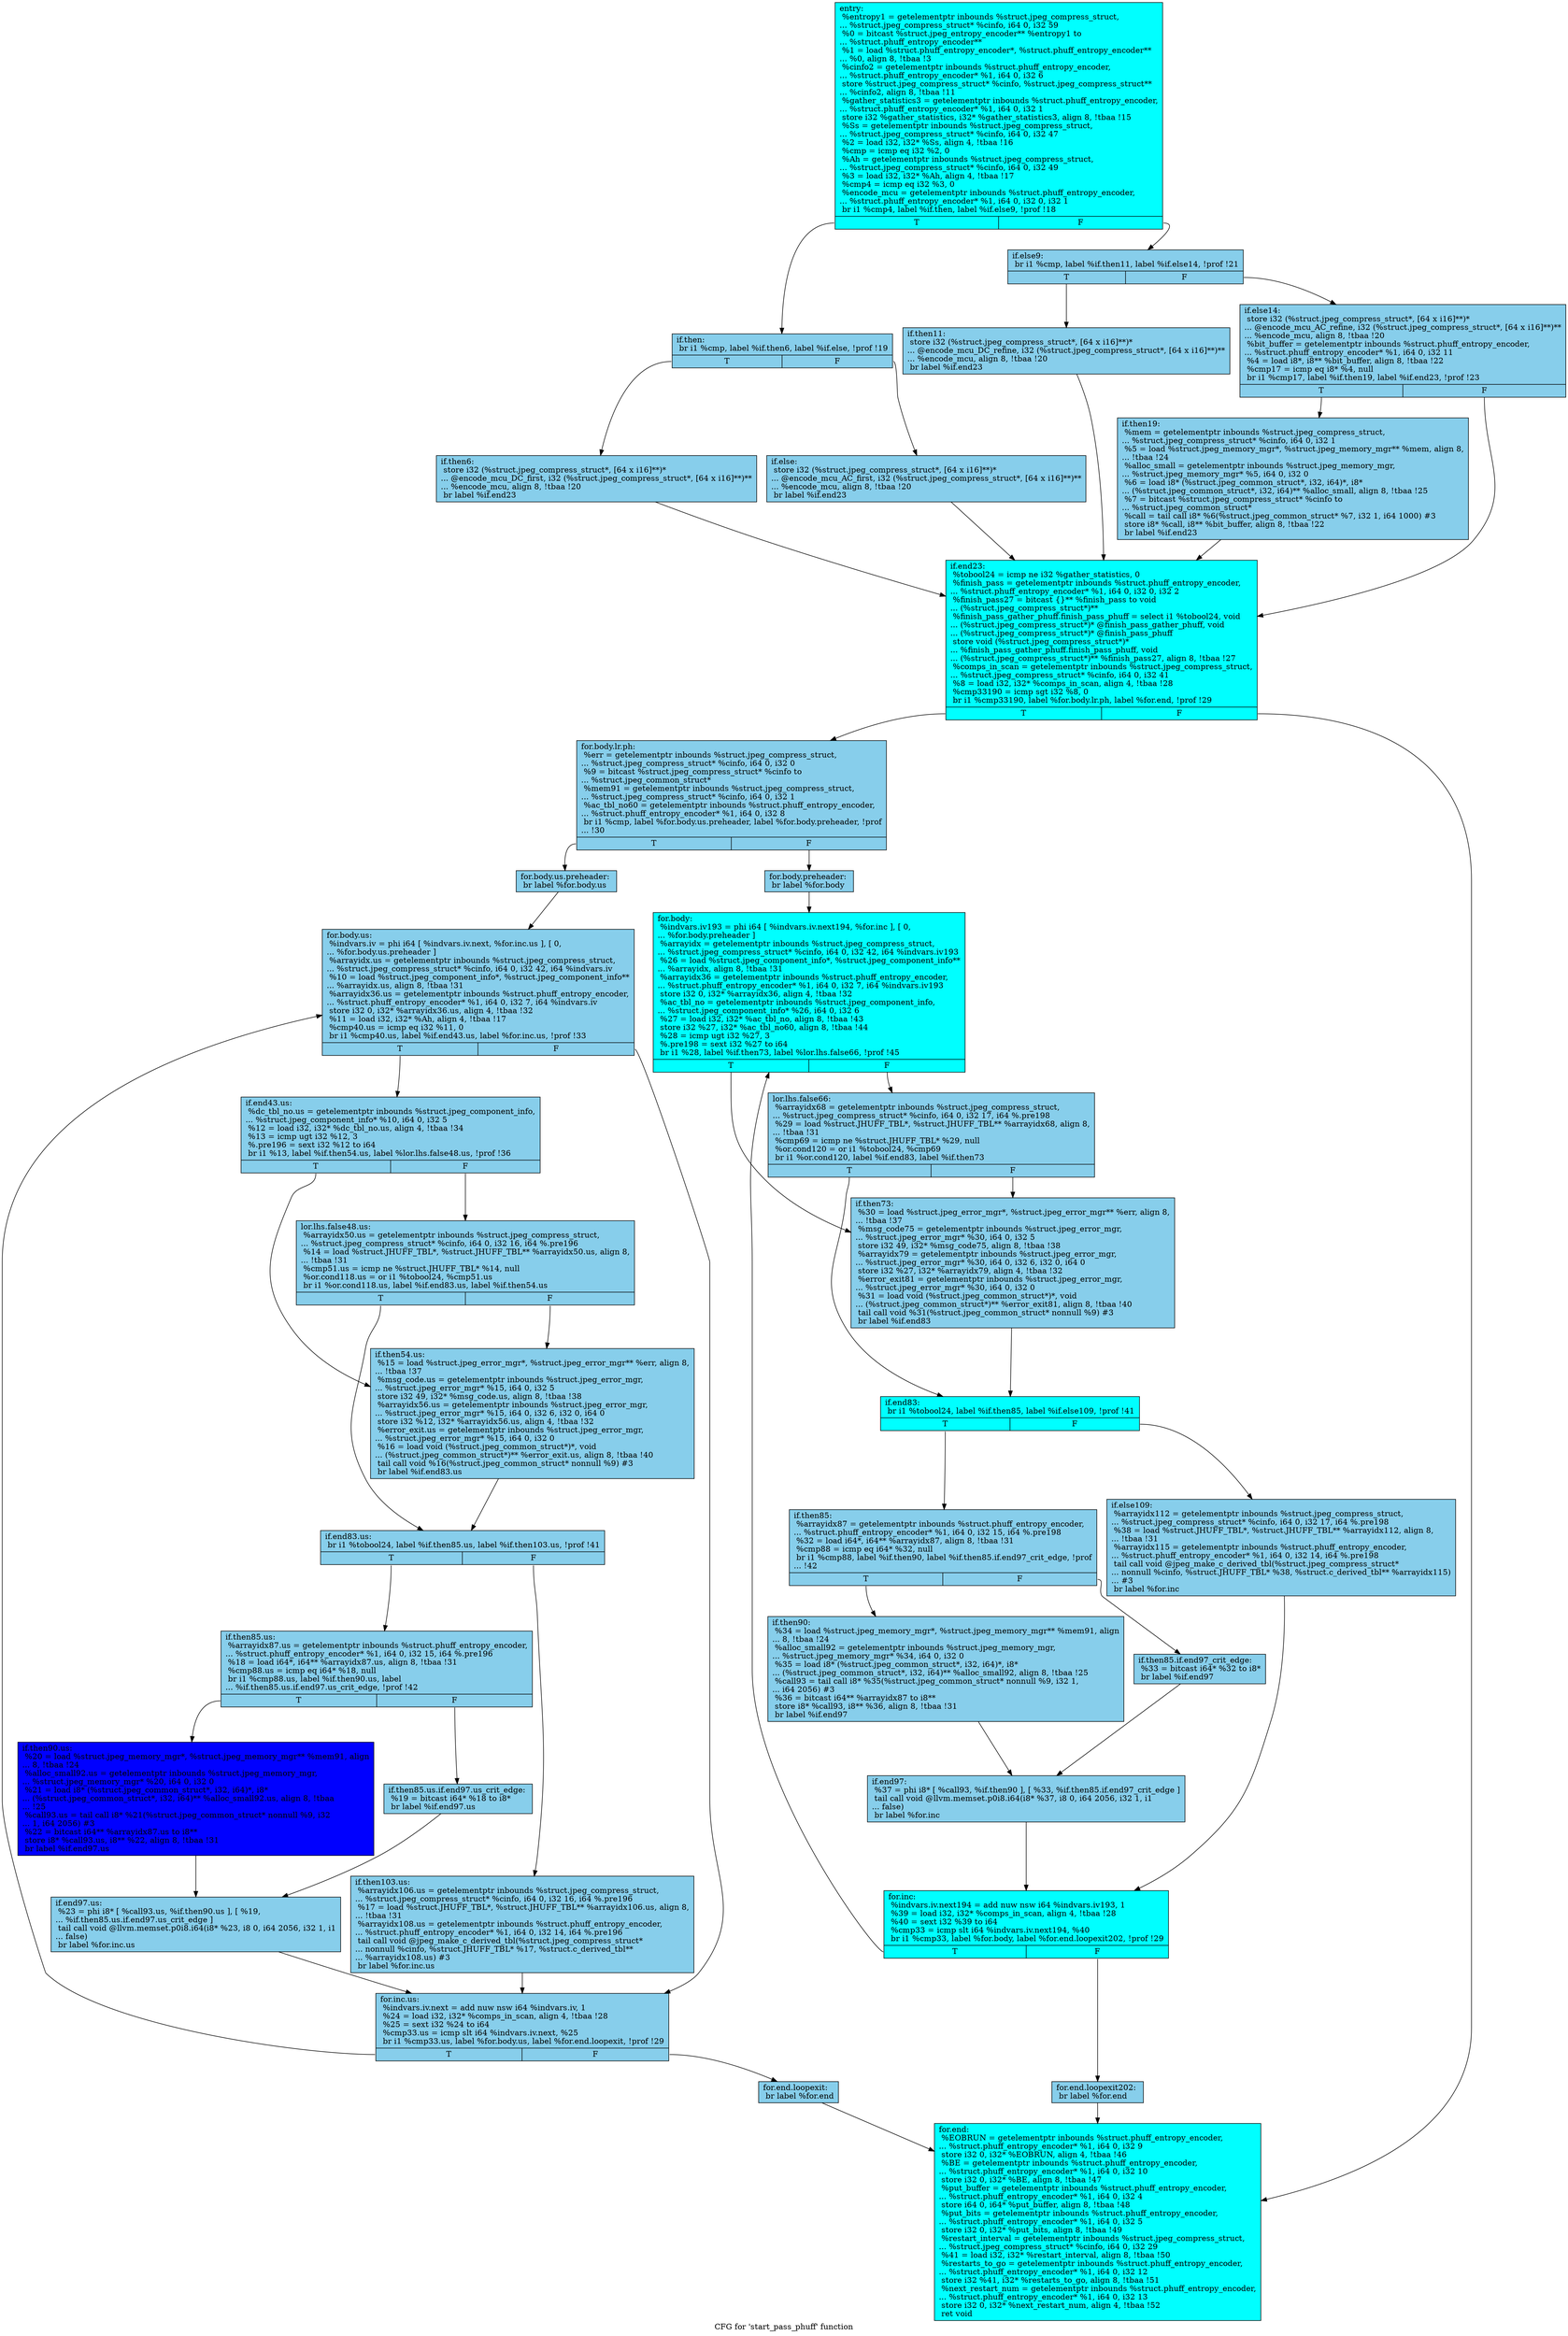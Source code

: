 digraph "CFG for 'start_pass_phuff' function" {
	label="CFG for 'start_pass_phuff' function";

	Node0x55b43a0 [shape=record, style = filled, fillcolor = cyan, label="{entry:\l  %entropy1 = getelementptr inbounds %struct.jpeg_compress_struct,\l... %struct.jpeg_compress_struct* %cinfo, i64 0, i32 59\l  %0 = bitcast %struct.jpeg_entropy_encoder** %entropy1 to\l... %struct.phuff_entropy_encoder**\l  %1 = load %struct.phuff_entropy_encoder*, %struct.phuff_entropy_encoder**\l... %0, align 8, !tbaa !3\l  %cinfo2 = getelementptr inbounds %struct.phuff_entropy_encoder,\l... %struct.phuff_entropy_encoder* %1, i64 0, i32 6\l  store %struct.jpeg_compress_struct* %cinfo, %struct.jpeg_compress_struct**\l... %cinfo2, align 8, !tbaa !11\l  %gather_statistics3 = getelementptr inbounds %struct.phuff_entropy_encoder,\l... %struct.phuff_entropy_encoder* %1, i64 0, i32 1\l  store i32 %gather_statistics, i32* %gather_statistics3, align 8, !tbaa !15\l  %Ss = getelementptr inbounds %struct.jpeg_compress_struct,\l... %struct.jpeg_compress_struct* %cinfo, i64 0, i32 47\l  %2 = load i32, i32* %Ss, align 4, !tbaa !16\l  %cmp = icmp eq i32 %2, 0\l  %Ah = getelementptr inbounds %struct.jpeg_compress_struct,\l... %struct.jpeg_compress_struct* %cinfo, i64 0, i32 49\l  %3 = load i32, i32* %Ah, align 4, !tbaa !17\l  %cmp4 = icmp eq i32 %3, 0\l  %encode_mcu = getelementptr inbounds %struct.phuff_entropy_encoder,\l... %struct.phuff_entropy_encoder* %1, i64 0, i32 0, i32 1\l  br i1 %cmp4, label %if.then, label %if.else9, !prof !18\l|{<s0>T|<s1>F}}"];
	Node0x55b43a0:s0 -> Node0x55b57c0;
	Node0x55b43a0:s1 -> Node0x55b5890;
	Node0x55b57c0 [shape=record, style = filled, fillcolor = skyblue, label="{if.then:                                          \l  br i1 %cmp, label %if.then6, label %if.else, !prof !19\l|{<s0>T|<s1>F}}"];
	Node0x55b57c0:s0 -> Node0x55b5c10;
	Node0x55b57c0:s1 -> Node0x55b5c60;
	Node0x55b5c10 [shape=record, style = filled, fillcolor = skyblue, label="{if.then6:                                         \l  store i32 (%struct.jpeg_compress_struct*, [64 x i16]**)*\l... @encode_mcu_DC_first, i32 (%struct.jpeg_compress_struct*, [64 x i16]**)**\l... %encode_mcu, align 8, !tbaa !20\l  br label %if.end23\l}"];
	Node0x55b5c10 -> Node0x55b61f0;
	Node0x55b5c60 [shape=record, style = filled, fillcolor = skyblue, label="{if.else:                                          \l  store i32 (%struct.jpeg_compress_struct*, [64 x i16]**)*\l... @encode_mcu_AC_first, i32 (%struct.jpeg_compress_struct*, [64 x i16]**)**\l... %encode_mcu, align 8, !tbaa !20\l  br label %if.end23\l}"];
	Node0x55b5c60 -> Node0x55b61f0;
	Node0x55b5890 [shape=record, style = filled, fillcolor = skyblue, label="{if.else9:                                         \l  br i1 %cmp, label %if.then11, label %if.else14, !prof !21\l|{<s0>T|<s1>F}}"];
	Node0x55b5890:s0 -> Node0x55b6b60;
	Node0x55b5890:s1 -> Node0x55b6bb0;
	Node0x55b6b60 [shape=record, style = filled, fillcolor = skyblue, label="{if.then11:                                        \l  store i32 (%struct.jpeg_compress_struct*, [64 x i16]**)*\l... @encode_mcu_DC_refine, i32 (%struct.jpeg_compress_struct*, [64 x i16]**)**\l... %encode_mcu, align 8, !tbaa !20\l  br label %if.end23\l}"];
	Node0x55b6b60 -> Node0x55b61f0;
	Node0x55b6bb0 [shape=record, style = filled, fillcolor = skyblue, label="{if.else14:                                        \l  store i32 (%struct.jpeg_compress_struct*, [64 x i16]**)*\l... @encode_mcu_AC_refine, i32 (%struct.jpeg_compress_struct*, [64 x i16]**)**\l... %encode_mcu, align 8, !tbaa !20\l  %bit_buffer = getelementptr inbounds %struct.phuff_entropy_encoder,\l... %struct.phuff_entropy_encoder* %1, i64 0, i32 11\l  %4 = load i8*, i8** %bit_buffer, align 8, !tbaa !22\l  %cmp17 = icmp eq i8* %4, null\l  br i1 %cmp17, label %if.then19, label %if.end23, !prof !23\l|{<s0>T|<s1>F}}"];
	Node0x55b6bb0:s0 -> Node0x55b7aa0;
	Node0x55b6bb0:s1 -> Node0x55b61f0;
	Node0x55b7aa0 [shape=record, style = filled, fillcolor = skyblue, label="{if.then19:                                        \l  %mem = getelementptr inbounds %struct.jpeg_compress_struct,\l... %struct.jpeg_compress_struct* %cinfo, i64 0, i32 1\l  %5 = load %struct.jpeg_memory_mgr*, %struct.jpeg_memory_mgr** %mem, align 8,\l... !tbaa !24\l  %alloc_small = getelementptr inbounds %struct.jpeg_memory_mgr,\l... %struct.jpeg_memory_mgr* %5, i64 0, i32 0\l  %6 = load i8* (%struct.jpeg_common_struct*, i32, i64)*, i8*\l... (%struct.jpeg_common_struct*, i32, i64)** %alloc_small, align 8, !tbaa !25\l  %7 = bitcast %struct.jpeg_compress_struct* %cinfo to\l... %struct.jpeg_common_struct*\l  %call = tail call i8* %6(%struct.jpeg_common_struct* %7, i32 1, i64 1000) #3\l  store i8* %call, i8** %bit_buffer, align 8, !tbaa !22\l  br label %if.end23\l}"];
	Node0x55b7aa0 -> Node0x55b61f0;
	Node0x55b61f0 [shape=record, style = filled, fillcolor = cyan, label="{if.end23:                                         \l  %tobool24 = icmp ne i32 %gather_statistics, 0\l  %finish_pass = getelementptr inbounds %struct.phuff_entropy_encoder,\l... %struct.phuff_entropy_encoder* %1, i64 0, i32 0, i32 2\l  %finish_pass27 = bitcast \{\}** %finish_pass to void\l... (%struct.jpeg_compress_struct*)**\l  %finish_pass_gather_phuff.finish_pass_phuff = select i1 %tobool24, void\l... (%struct.jpeg_compress_struct*)* @finish_pass_gather_phuff, void\l... (%struct.jpeg_compress_struct*)* @finish_pass_phuff\l  store void (%struct.jpeg_compress_struct*)*\l... %finish_pass_gather_phuff.finish_pass_phuff, void\l... (%struct.jpeg_compress_struct*)** %finish_pass27, align 8, !tbaa !27\l  %comps_in_scan = getelementptr inbounds %struct.jpeg_compress_struct,\l... %struct.jpeg_compress_struct* %cinfo, i64 0, i32 41\l  %8 = load i32, i32* %comps_in_scan, align 4, !tbaa !28\l  %cmp33190 = icmp sgt i32 %8, 0\l  br i1 %cmp33190, label %for.body.lr.ph, label %for.end, !prof !29\l|{<s0>T|<s1>F}}"];
	Node0x55b61f0:s0 -> Node0x55b79b0;
	Node0x55b61f0:s1 -> Node0x55ba070;
	Node0x55b79b0 [shape=record, style = filled, fillcolor = skyblue, label="{for.body.lr.ph:                                   \l  %err = getelementptr inbounds %struct.jpeg_compress_struct,\l... %struct.jpeg_compress_struct* %cinfo, i64 0, i32 0\l  %9 = bitcast %struct.jpeg_compress_struct* %cinfo to\l... %struct.jpeg_common_struct*\l  %mem91 = getelementptr inbounds %struct.jpeg_compress_struct,\l... %struct.jpeg_compress_struct* %cinfo, i64 0, i32 1\l  %ac_tbl_no60 = getelementptr inbounds %struct.phuff_entropy_encoder,\l... %struct.phuff_entropy_encoder* %1, i64 0, i32 8\l  br i1 %cmp, label %for.body.us.preheader, label %for.body.preheader, !prof\l... !30\l|{<s0>T|<s1>F}}"];
	Node0x55b79b0:s0 -> Node0x55ba580;
	Node0x55b79b0:s1 -> Node0x55ba680;
	Node0x55ba680 [shape=record, style = filled, fillcolor = skyblue, label="{for.body.preheader:                               \l  br label %for.body\l}"];
	Node0x55ba680 -> Node0x55ba940;
	Node0x55ba580 [shape=record, style = filled, fillcolor = skyblue, label="{for.body.us.preheader:                            \l  br label %for.body.us\l}"];
	Node0x55ba580 -> Node0x55baa20;
	Node0x55baa20 [shape=record, style = filled, fillcolor = skyblue, label="{for.body.us:                                      \l  %indvars.iv = phi i64 [ %indvars.iv.next, %for.inc.us ], [ 0,\l... %for.body.us.preheader ]\l  %arrayidx.us = getelementptr inbounds %struct.jpeg_compress_struct,\l... %struct.jpeg_compress_struct* %cinfo, i64 0, i32 42, i64 %indvars.iv\l  %10 = load %struct.jpeg_component_info*, %struct.jpeg_component_info**\l... %arrayidx.us, align 8, !tbaa !31\l  %arrayidx36.us = getelementptr inbounds %struct.phuff_entropy_encoder,\l... %struct.phuff_entropy_encoder* %1, i64 0, i32 7, i64 %indvars.iv\l  store i32 0, i32* %arrayidx36.us, align 4, !tbaa !32\l  %11 = load i32, i32* %Ah, align 4, !tbaa !17\l  %cmp40.us = icmp eq i32 %11, 0\l  br i1 %cmp40.us, label %if.end43.us, label %for.inc.us, !prof !33\l|{<s0>T|<s1>F}}"];
	Node0x55baa20:s0 -> Node0x55bb870;
	Node0x55baa20:s1 -> Node0x55bab40;
	Node0x55bb870 [shape=record, style = filled, fillcolor = skyblue, label="{if.end43.us:                                      \l  %dc_tbl_no.us = getelementptr inbounds %struct.jpeg_component_info,\l... %struct.jpeg_component_info* %10, i64 0, i32 5\l  %12 = load i32, i32* %dc_tbl_no.us, align 4, !tbaa !34\l  %13 = icmp ugt i32 %12, 3\l  %.pre196 = sext i32 %12 to i64\l  br i1 %13, label %if.then54.us, label %lor.lhs.false48.us, !prof !36\l|{<s0>T|<s1>F}}"];
	Node0x55bb870:s0 -> Node0x55bbe70;
	Node0x55bb870:s1 -> Node0x55bbf80;
	Node0x55bbf80 [shape=record, style = filled, fillcolor = skyblue, label="{lor.lhs.false48.us:                               \l  %arrayidx50.us = getelementptr inbounds %struct.jpeg_compress_struct,\l... %struct.jpeg_compress_struct* %cinfo, i64 0, i32 16, i64 %.pre196\l  %14 = load %struct.JHUFF_TBL*, %struct.JHUFF_TBL** %arrayidx50.us, align 8,\l... !tbaa !31\l  %cmp51.us = icmp ne %struct.JHUFF_TBL* %14, null\l  %or.cond118.us = or i1 %tobool24, %cmp51.us\l  br i1 %or.cond118.us, label %if.end83.us, label %if.then54.us\l|{<s0>T|<s1>F}}"];
	Node0x55bbf80:s0 -> Node0x55bc810;
	Node0x55bbf80:s1 -> Node0x55bbe70;
	Node0x55bbe70 [shape=record, style = filled, fillcolor = skyblue, label="{if.then54.us:                                     \l  %15 = load %struct.jpeg_error_mgr*, %struct.jpeg_error_mgr** %err, align 8,\l... !tbaa !37\l  %msg_code.us = getelementptr inbounds %struct.jpeg_error_mgr,\l... %struct.jpeg_error_mgr* %15, i64 0, i32 5\l  store i32 49, i32* %msg_code.us, align 8, !tbaa !38\l  %arrayidx56.us = getelementptr inbounds %struct.jpeg_error_mgr,\l... %struct.jpeg_error_mgr* %15, i64 0, i32 6, i32 0, i64 0\l  store i32 %12, i32* %arrayidx56.us, align 4, !tbaa !32\l  %error_exit.us = getelementptr inbounds %struct.jpeg_error_mgr,\l... %struct.jpeg_error_mgr* %15, i64 0, i32 0\l  %16 = load void (%struct.jpeg_common_struct*)*, void\l... (%struct.jpeg_common_struct*)** %error_exit.us, align 8, !tbaa !40\l  tail call void %16(%struct.jpeg_common_struct* nonnull %9) #3\l  br label %if.end83.us\l}"];
	Node0x55bbe70 -> Node0x55bc810;
	Node0x55bc810 [shape=record, style = filled, fillcolor = skyblue, label="{if.end83.us:                                      \l  br i1 %tobool24, label %if.then85.us, label %if.then103.us, !prof !41\l|{<s0>T|<s1>F}}"];
	Node0x55bc810:s0 -> Node0x55bd940;
	Node0x55bc810:s1 -> Node0x55bd9c0;
	Node0x55bd9c0 [shape=record, style = filled, fillcolor = skyblue, label="{if.then103.us:                                    \l  %arrayidx106.us = getelementptr inbounds %struct.jpeg_compress_struct,\l... %struct.jpeg_compress_struct* %cinfo, i64 0, i32 16, i64 %.pre196\l  %17 = load %struct.JHUFF_TBL*, %struct.JHUFF_TBL** %arrayidx106.us, align 8,\l... !tbaa !31\l  %arrayidx108.us = getelementptr inbounds %struct.phuff_entropy_encoder,\l... %struct.phuff_entropy_encoder* %1, i64 0, i32 14, i64 %.pre196\l  tail call void @jpeg_make_c_derived_tbl(%struct.jpeg_compress_struct*\l... nonnull %cinfo, %struct.JHUFF_TBL* %17, %struct.c_derived_tbl**\l... %arrayidx108.us) #3\l  br label %for.inc.us\l}"];
	Node0x55bd9c0 -> Node0x55bab40;
	Node0x55bd940 [shape=record, style = filled, fillcolor = skyblue, label="{if.then85.us:                                     \l  %arrayidx87.us = getelementptr inbounds %struct.phuff_entropy_encoder,\l... %struct.phuff_entropy_encoder* %1, i64 0, i32 15, i64 %.pre196\l  %18 = load i64*, i64** %arrayidx87.us, align 8, !tbaa !31\l  %cmp88.us = icmp eq i64* %18, null\l  br i1 %cmp88.us, label %if.then90.us, label\l... %if.then85.us.if.end97.us_crit_edge, !prof !42\l|{<s0>T|<s1>F}}"];
	Node0x55bd940:s0 -> Node0x55be3d0;
	Node0x55bd940:s1 -> Node0x55be4e0;
	Node0x55be4e0 [shape=record, style = filled, fillcolor = skyblue, label="{if.then85.us.if.end97.us_crit_edge:               \l  %19 = bitcast i64* %18 to i8*\l  br label %if.end97.us\l}"];
	Node0x55be4e0 -> Node0x55be7a0;
	Node0x55be3d0 [shape=record, style = filled, fillcolor = blue, label="{if.then90.us:                                     \l  %20 = load %struct.jpeg_memory_mgr*, %struct.jpeg_memory_mgr** %mem91, align\l... 8, !tbaa !24\l  %alloc_small92.us = getelementptr inbounds %struct.jpeg_memory_mgr,\l... %struct.jpeg_memory_mgr* %20, i64 0, i32 0\l  %21 = load i8* (%struct.jpeg_common_struct*, i32, i64)*, i8*\l... (%struct.jpeg_common_struct*, i32, i64)** %alloc_small92.us, align 8, !tbaa\l... !25\l  %call93.us = tail call i8* %21(%struct.jpeg_common_struct* nonnull %9, i32\l... 1, i64 2056) #3\l  %22 = bitcast i64** %arrayidx87.us to i8**\l  store i8* %call93.us, i8** %22, align 8, !tbaa !31\l  br label %if.end97.us\l}"];
	Node0x55be3d0 -> Node0x55be7a0;
	Node0x55be7a0 [shape=record, style = filled, fillcolor = skyblue, label="{if.end97.us:                                      \l  %23 = phi i8* [ %call93.us, %if.then90.us ], [ %19,\l... %if.then85.us.if.end97.us_crit_edge ]\l  tail call void @llvm.memset.p0i8.i64(i8* %23, i8 0, i64 2056, i32 1, i1\l... false)\l  br label %for.inc.us\l}"];
	Node0x55be7a0 -> Node0x55bab40;
	Node0x55bab40 [shape=record, style = filled, fillcolor = skyblue, label="{for.inc.us:                                       \l  %indvars.iv.next = add nuw nsw i64 %indvars.iv, 1\l  %24 = load i32, i32* %comps_in_scan, align 4, !tbaa !28\l  %25 = sext i32 %24 to i64\l  %cmp33.us = icmp slt i64 %indvars.iv.next, %25\l  br i1 %cmp33.us, label %for.body.us, label %for.end.loopexit, !prof !29\l|{<s0>T|<s1>F}}"];
	Node0x55bab40:s0 -> Node0x55baa20;
	Node0x55bab40:s1 -> Node0x55b0c60;
	Node0x55ba940 [shape=record, style = filled, fillcolor = cyan, label="{for.body:                                         \l  %indvars.iv193 = phi i64 [ %indvars.iv.next194, %for.inc ], [ 0,\l... %for.body.preheader ]\l  %arrayidx = getelementptr inbounds %struct.jpeg_compress_struct,\l... %struct.jpeg_compress_struct* %cinfo, i64 0, i32 42, i64 %indvars.iv193\l  %26 = load %struct.jpeg_component_info*, %struct.jpeg_component_info**\l... %arrayidx, align 8, !tbaa !31\l  %arrayidx36 = getelementptr inbounds %struct.phuff_entropy_encoder,\l... %struct.phuff_entropy_encoder* %1, i64 0, i32 7, i64 %indvars.iv193\l  store i32 0, i32* %arrayidx36, align 4, !tbaa !32\l  %ac_tbl_no = getelementptr inbounds %struct.jpeg_component_info,\l... %struct.jpeg_component_info* %26, i64 0, i32 6\l  %27 = load i32, i32* %ac_tbl_no, align 8, !tbaa !43\l  store i32 %27, i32* %ac_tbl_no60, align 8, !tbaa !44\l  %28 = icmp ugt i32 %27, 3\l  %.pre198 = sext i32 %27 to i64\l  br i1 %28, label %if.then73, label %lor.lhs.false66, !prof !45\l|{<s0>T|<s1>F}}"];
	Node0x55ba940:s0 -> Node0x55b9a90;
	Node0x55ba940:s1 -> Node0x55b9b10;
	Node0x55b9b10 [shape=record, style = filled, fillcolor = skyblue, label="{lor.lhs.false66:                                  \l  %arrayidx68 = getelementptr inbounds %struct.jpeg_compress_struct,\l... %struct.jpeg_compress_struct* %cinfo, i64 0, i32 17, i64 %.pre198\l  %29 = load %struct.JHUFF_TBL*, %struct.JHUFF_TBL** %arrayidx68, align 8,\l... !tbaa !31\l  %cmp69 = icmp ne %struct.JHUFF_TBL* %29, null\l  %or.cond120 = or i1 %tobool24, %cmp69\l  br i1 %or.cond120, label %if.end83, label %if.then73\l|{<s0>T|<s1>F}}"];
	Node0x55b9b10:s0 -> Node0x55c2800;
	Node0x55b9b10:s1 -> Node0x55b9a90;
	Node0x55b9a90 [shape=record, style = filled, fillcolor = skyblue, label="{if.then73:                                        \l  %30 = load %struct.jpeg_error_mgr*, %struct.jpeg_error_mgr** %err, align 8,\l... !tbaa !37\l  %msg_code75 = getelementptr inbounds %struct.jpeg_error_mgr,\l... %struct.jpeg_error_mgr* %30, i64 0, i32 5\l  store i32 49, i32* %msg_code75, align 8, !tbaa !38\l  %arrayidx79 = getelementptr inbounds %struct.jpeg_error_mgr,\l... %struct.jpeg_error_mgr* %30, i64 0, i32 6, i32 0, i64 0\l  store i32 %27, i32* %arrayidx79, align 4, !tbaa !32\l  %error_exit81 = getelementptr inbounds %struct.jpeg_error_mgr,\l... %struct.jpeg_error_mgr* %30, i64 0, i32 0\l  %31 = load void (%struct.jpeg_common_struct*)*, void\l... (%struct.jpeg_common_struct*)** %error_exit81, align 8, !tbaa !40\l  tail call void %31(%struct.jpeg_common_struct* nonnull %9) #3\l  br label %if.end83\l}"];
	Node0x55b9a90 -> Node0x55c2800;
	Node0x55c2800 [shape=record, style = filled, fillcolor = cyan, label="{if.end83:                                         \l  br i1 %tobool24, label %if.then85, label %if.else109, !prof !41\l|{<s0>T|<s1>F}}"];
	Node0x55c2800:s0 -> Node0x55c4120;
	Node0x55c2800:s1 -> Node0x55c41a0;
	Node0x55c4120 [shape=record, style = filled, fillcolor = skyblue, label="{if.then85:                                        \l  %arrayidx87 = getelementptr inbounds %struct.phuff_entropy_encoder,\l... %struct.phuff_entropy_encoder* %1, i64 0, i32 15, i64 %.pre198\l  %32 = load i64*, i64** %arrayidx87, align 8, !tbaa !31\l  %cmp88 = icmp eq i64* %32, null\l  br i1 %cmp88, label %if.then90, label %if.then85.if.end97_crit_edge, !prof\l... !42\l|{<s0>T|<s1>F}}"];
	Node0x55c4120:s0 -> Node0x55bd750;
	Node0x55c4120:s1 -> Node0x55c4cb0;
	Node0x55c4cb0 [shape=record, style = filled, fillcolor = skyblue, label="{if.then85.if.end97_crit_edge:                     \l  %33 = bitcast i64* %32 to i8*\l  br label %if.end97\l}"];
	Node0x55c4cb0 -> Node0x55c5470;
	Node0x55bd750 [shape=record, style = filled, fillcolor = skyblue, label="{if.then90:                                        \l  %34 = load %struct.jpeg_memory_mgr*, %struct.jpeg_memory_mgr** %mem91, align\l... 8, !tbaa !24\l  %alloc_small92 = getelementptr inbounds %struct.jpeg_memory_mgr,\l... %struct.jpeg_memory_mgr* %34, i64 0, i32 0\l  %35 = load i8* (%struct.jpeg_common_struct*, i32, i64)*, i8*\l... (%struct.jpeg_common_struct*, i32, i64)** %alloc_small92, align 8, !tbaa !25\l  %call93 = tail call i8* %35(%struct.jpeg_common_struct* nonnull %9, i32 1,\l... i64 2056) #3\l  %36 = bitcast i64** %arrayidx87 to i8**\l  store i8* %call93, i8** %36, align 8, !tbaa !31\l  br label %if.end97\l}"];
	Node0x55bd750 -> Node0x55c5470;
	Node0x55c5470 [shape=record, style = filled, fillcolor = skyblue, label="{if.end97:                                         \l  %37 = phi i8* [ %call93, %if.then90 ], [ %33, %if.then85.if.end97_crit_edge ]\l  tail call void @llvm.memset.p0i8.i64(i8* %37, i8 0, i64 2056, i32 1, i1\l... false)\l  br label %for.inc\l}"];
	Node0x55c5470 -> Node0x55b0e20;
	Node0x55c41a0 [shape=record, style = filled, fillcolor = skyblue, label="{if.else109:                                       \l  %arrayidx112 = getelementptr inbounds %struct.jpeg_compress_struct,\l... %struct.jpeg_compress_struct* %cinfo, i64 0, i32 17, i64 %.pre198\l  %38 = load %struct.JHUFF_TBL*, %struct.JHUFF_TBL** %arrayidx112, align 8,\l... !tbaa !31\l  %arrayidx115 = getelementptr inbounds %struct.phuff_entropy_encoder,\l... %struct.phuff_entropy_encoder* %1, i64 0, i32 14, i64 %.pre198\l  tail call void @jpeg_make_c_derived_tbl(%struct.jpeg_compress_struct*\l... nonnull %cinfo, %struct.JHUFF_TBL* %38, %struct.c_derived_tbl** %arrayidx115)\l... #3\l  br label %for.inc\l}"];
	Node0x55c41a0 -> Node0x55b0e20;
	Node0x55b0e20 [shape=record, style = filled, fillcolor = cyan, label="{for.inc:                                          \l  %indvars.iv.next194 = add nuw nsw i64 %indvars.iv193, 1\l  %39 = load i32, i32* %comps_in_scan, align 4, !tbaa !28\l  %40 = sext i32 %39 to i64\l  %cmp33 = icmp slt i64 %indvars.iv.next194, %40\l  br i1 %cmp33, label %for.body, label %for.end.loopexit202, !prof !29\l|{<s0>T|<s1>F}}"];
	Node0x55b0e20:s0 -> Node0x55ba940;
	Node0x55b0e20:s1 -> Node0x55bc080;
	Node0x55b0c60 [shape=record, style = filled, fillcolor = skyblue, label="{for.end.loopexit:                                 \l  br label %for.end\l}"];
	Node0x55b0c60 -> Node0x55ba070;
	Node0x55bc080 [shape=record, style = filled, fillcolor = skyblue, label="{for.end.loopexit202:                              \l  br label %for.end\l}"];
	Node0x55bc080 -> Node0x55ba070;
	Node0x55ba070 [shape=record, style = filled, fillcolor = cyan, label="{for.end:                                          \l  %EOBRUN = getelementptr inbounds %struct.phuff_entropy_encoder,\l... %struct.phuff_entropy_encoder* %1, i64 0, i32 9\l  store i32 0, i32* %EOBRUN, align 4, !tbaa !46\l  %BE = getelementptr inbounds %struct.phuff_entropy_encoder,\l... %struct.phuff_entropy_encoder* %1, i64 0, i32 10\l  store i32 0, i32* %BE, align 8, !tbaa !47\l  %put_buffer = getelementptr inbounds %struct.phuff_entropy_encoder,\l... %struct.phuff_entropy_encoder* %1, i64 0, i32 4\l  store i64 0, i64* %put_buffer, align 8, !tbaa !48\l  %put_bits = getelementptr inbounds %struct.phuff_entropy_encoder,\l... %struct.phuff_entropy_encoder* %1, i64 0, i32 5\l  store i32 0, i32* %put_bits, align 8, !tbaa !49\l  %restart_interval = getelementptr inbounds %struct.jpeg_compress_struct,\l... %struct.jpeg_compress_struct* %cinfo, i64 0, i32 29\l  %41 = load i32, i32* %restart_interval, align 8, !tbaa !50\l  %restarts_to_go = getelementptr inbounds %struct.phuff_entropy_encoder,\l... %struct.phuff_entropy_encoder* %1, i64 0, i32 12\l  store i32 %41, i32* %restarts_to_go, align 8, !tbaa !51\l  %next_restart_num = getelementptr inbounds %struct.phuff_entropy_encoder,\l... %struct.phuff_entropy_encoder* %1, i64 0, i32 13\l  store i32 0, i32* %next_restart_num, align 4, !tbaa !52\l  ret void\l}"];
}
